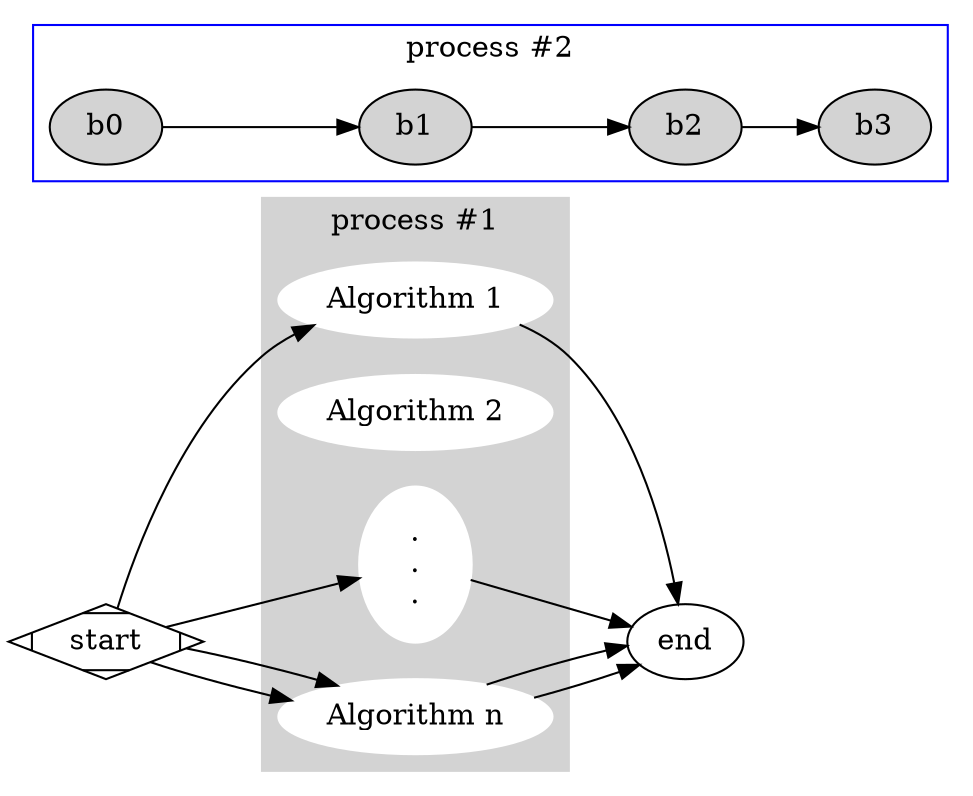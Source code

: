 digraph G {

rankdir=LR

	subgraph cluster_0 {
		style=filled;
		color=lightgrey;
		node [style=filled,color=white];
		label = "process #1";
		A1 [label="Algorithm 1"]
		A2 [label="Algorithm 2"]
		dots [label=".\n.\n."]
		An [label="Algorithm n"]
	}

	subgraph cluster_1 {
		node [style=filled];
		b0 -> b1 -> b2 -> b3;
		label = "process #2";
		color=blue
	}
	start -> A1 -> end
	start -> An -> end
	start -> dots -> end
	start -> An -> end
	
	start [shape=Mdiamond];
}
